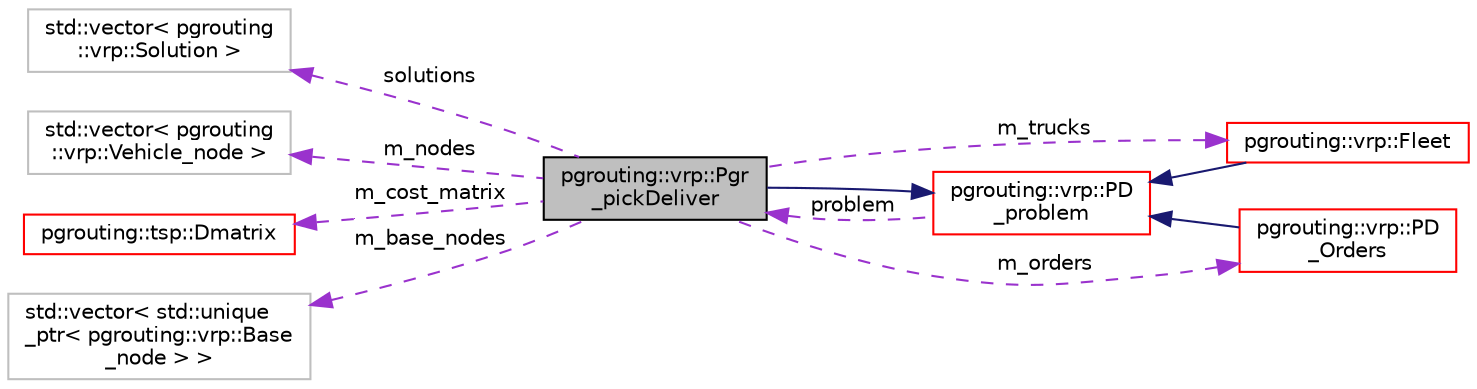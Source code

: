 digraph "pgrouting::vrp::Pgr_pickDeliver"
{
  edge [fontname="Helvetica",fontsize="10",labelfontname="Helvetica",labelfontsize="10"];
  node [fontname="Helvetica",fontsize="10",shape=record];
  rankdir="LR";
  Node2 [label="pgrouting::vrp::Pgr\l_pickDeliver",height=0.2,width=0.4,color="black", fillcolor="grey75", style="filled", fontcolor="black"];
  Node3 -> Node2 [dir="back",color="midnightblue",fontsize="10",style="solid",fontname="Helvetica"];
  Node3 [label="pgrouting::vrp::PD\l_problem",height=0.2,width=0.4,color="red", fillcolor="white", style="filled",URL="$classpgrouting_1_1vrp_1_1PD__problem.html"];
  Node2 -> Node3 [dir="back",color="darkorchid3",fontsize="10",style="dashed",label=" problem" ,fontname="Helvetica"];
  Node10 -> Node2 [dir="back",color="darkorchid3",fontsize="10",style="dashed",label=" solutions" ,fontname="Helvetica"];
  Node10 [label="std::vector\< pgrouting\l::vrp::Solution \>",height=0.2,width=0.4,color="grey75", fillcolor="white", style="filled"];
  Node12 -> Node2 [dir="back",color="darkorchid3",fontsize="10",style="dashed",label=" m_trucks" ,fontname="Helvetica"];
  Node12 [label="pgrouting::vrp::Fleet",height=0.2,width=0.4,color="red", fillcolor="white", style="filled",URL="$classpgrouting_1_1vrp_1_1Fleet.html"];
  Node3 -> Node12 [dir="back",color="midnightblue",fontsize="10",style="solid",fontname="Helvetica"];
  Node32 -> Node2 [dir="back",color="darkorchid3",fontsize="10",style="dashed",label=" m_nodes" ,fontname="Helvetica"];
  Node32 [label="std::vector\< pgrouting\l::vrp::Vehicle_node \>",height=0.2,width=0.4,color="grey75", fillcolor="white", style="filled"];
  Node27 -> Node2 [dir="back",color="darkorchid3",fontsize="10",style="dashed",label=" m_orders" ,fontname="Helvetica"];
  Node27 [label="pgrouting::vrp::PD\l_Orders",height=0.2,width=0.4,color="red", fillcolor="white", style="filled",URL="$classpgrouting_1_1vrp_1_1PD__Orders.html"];
  Node3 -> Node27 [dir="back",color="midnightblue",fontsize="10",style="solid",fontname="Helvetica"];
  Node33 -> Node2 [dir="back",color="darkorchid3",fontsize="10",style="dashed",label=" m_cost_matrix" ,fontname="Helvetica"];
  Node33 [label="pgrouting::tsp::Dmatrix",height=0.2,width=0.4,color="red", fillcolor="white", style="filled",URL="$classpgrouting_1_1tsp_1_1Dmatrix.html"];
  Node37 -> Node2 [dir="back",color="darkorchid3",fontsize="10",style="dashed",label=" m_base_nodes" ,fontname="Helvetica"];
  Node37 [label="std::vector\< std::unique\l_ptr\< pgrouting::vrp::Base\l_node \> \>",height=0.2,width=0.4,color="grey75", fillcolor="white", style="filled"];
}
